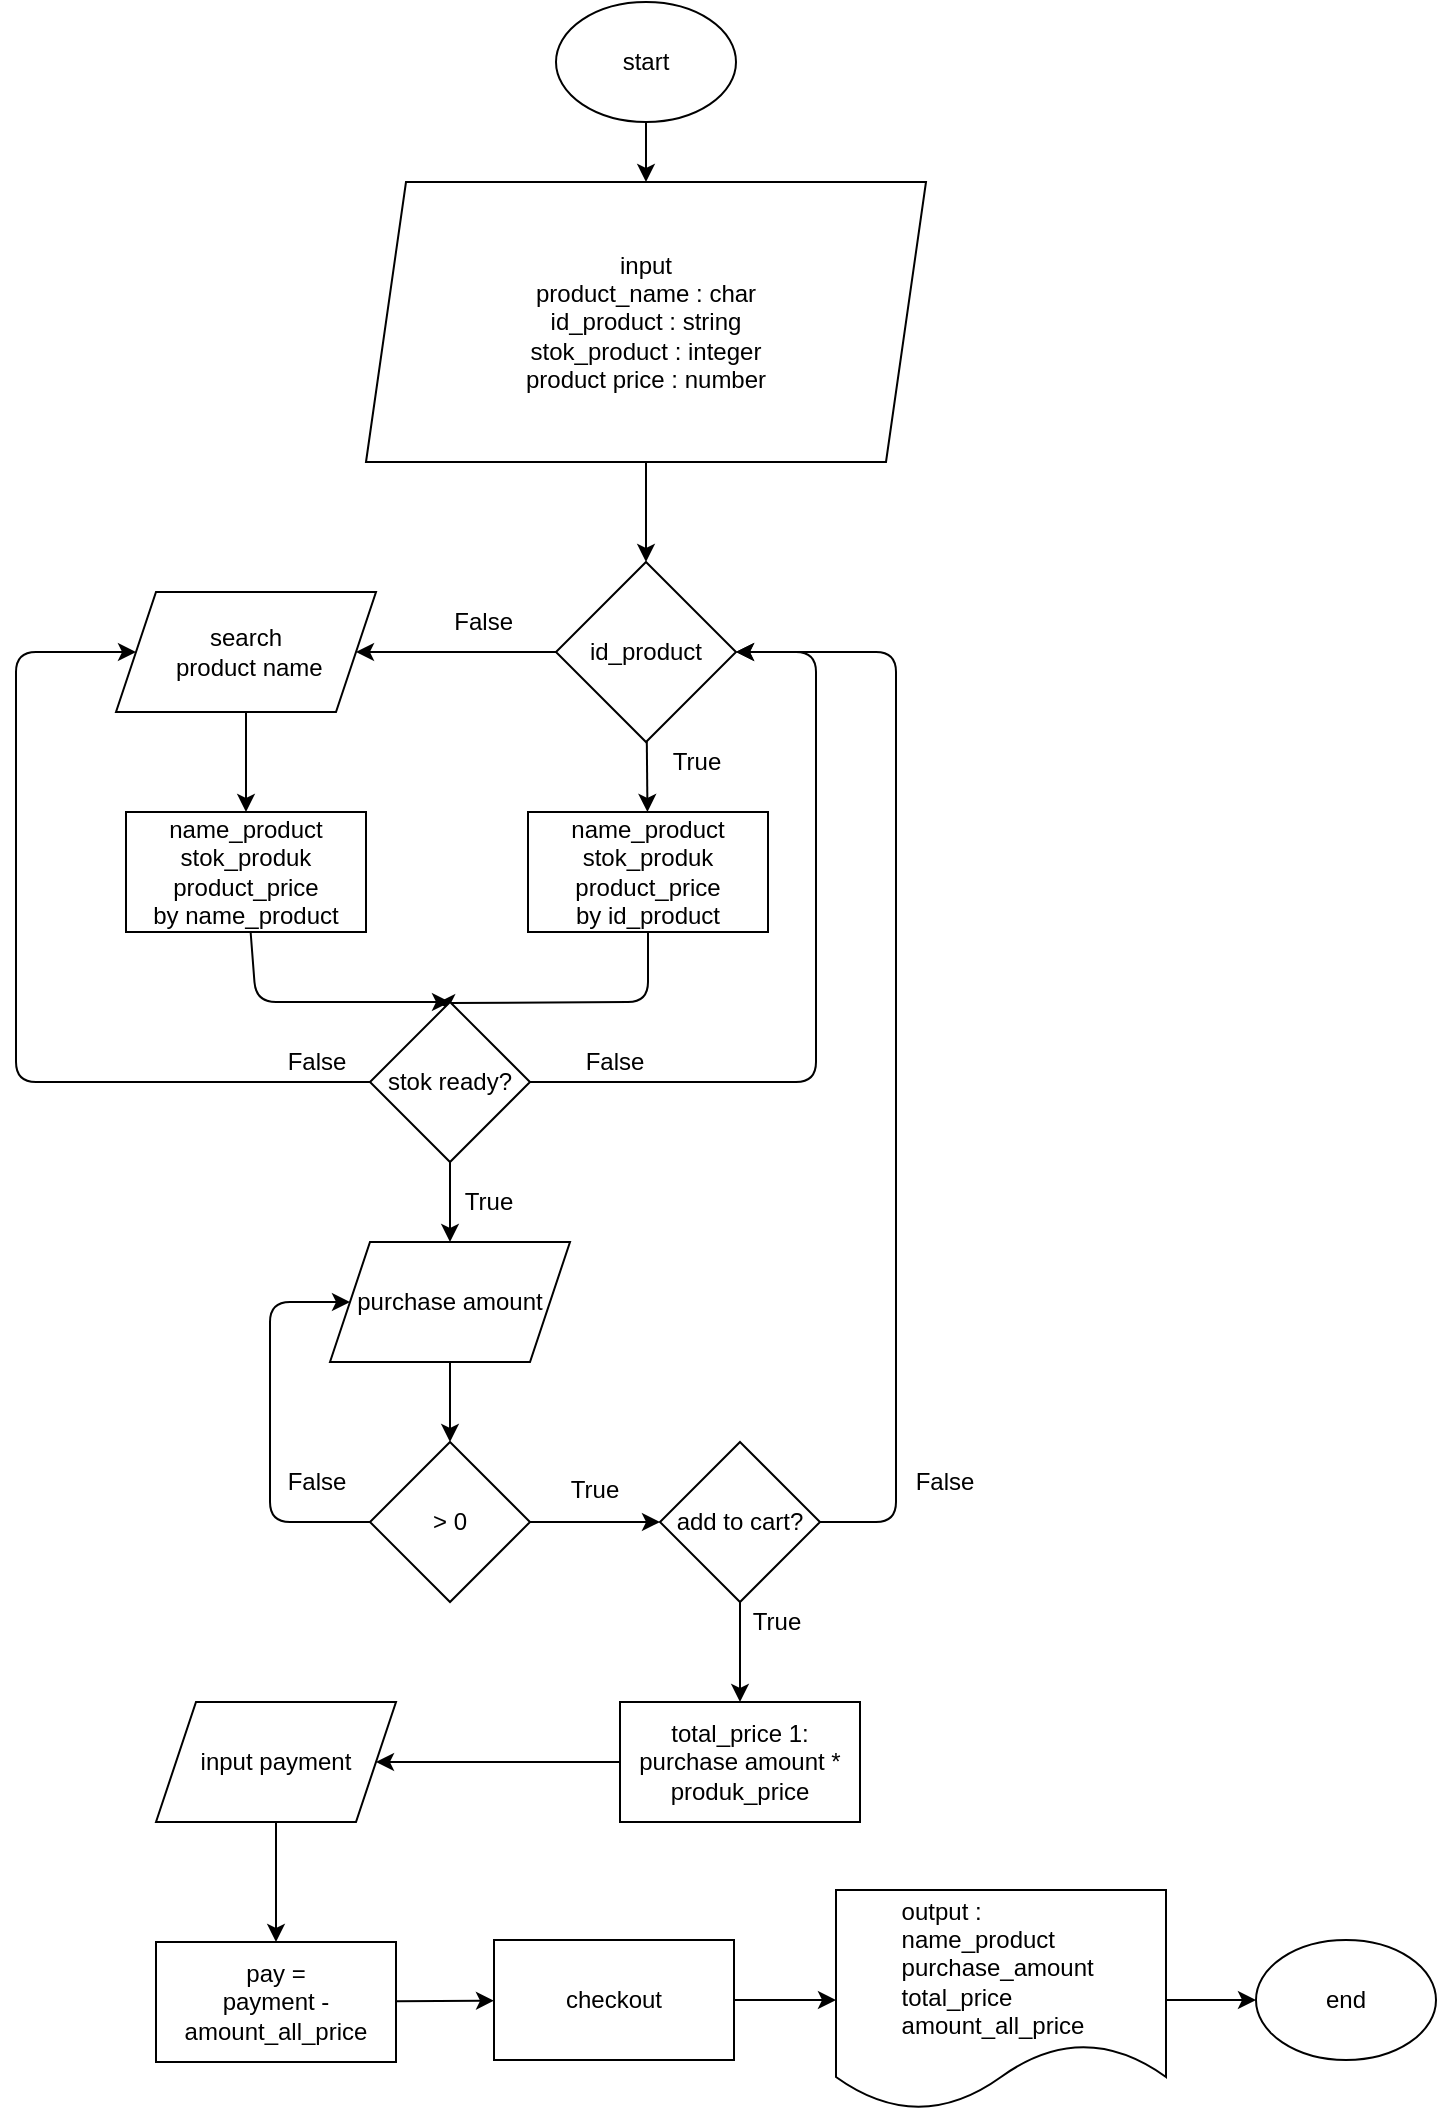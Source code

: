 <mxfile>
    <diagram id="vFHSC5u6L56foAcko3P-" name="Page-1">
        <mxGraphModel dx="1144" dy="520" grid="1" gridSize="10" guides="1" tooltips="1" connect="1" arrows="1" fold="1" page="1" pageScale="1" pageWidth="850" pageHeight="1100" math="0" shadow="0">
            <root>
                <mxCell id="0"/>
                <mxCell id="1" parent="0"/>
                <mxCell id="2" value="" style="edgeStyle=none;html=1;" edge="1" parent="1" source="3" target="5">
                    <mxGeometry relative="1" as="geometry"/>
                </mxCell>
                <mxCell id="3" value="start" style="ellipse;whiteSpace=wrap;html=1;" vertex="1" parent="1">
                    <mxGeometry x="390" y="10" width="90" height="60" as="geometry"/>
                </mxCell>
                <mxCell id="63" value="" style="edgeStyle=none;html=1;" edge="1" parent="1" source="5" target="8">
                    <mxGeometry relative="1" as="geometry"/>
                </mxCell>
                <mxCell id="5" value="input&lt;br&gt;product_name : char&lt;br&gt;id_product : string&lt;br&gt;stok_product : integer&lt;br&gt;&lt;div style=&quot;text-align: justify&quot;&gt;&lt;span&gt;product price : number&lt;/span&gt;&lt;/div&gt;" style="shape=parallelogram;perimeter=parallelogramPerimeter;whiteSpace=wrap;html=1;fixedSize=1;align=center;" vertex="1" parent="1">
                    <mxGeometry x="295" y="100" width="280" height="140" as="geometry"/>
                </mxCell>
                <mxCell id="64" value="" style="edgeStyle=none;html=1;" edge="1" parent="1" source="8" target="22">
                    <mxGeometry relative="1" as="geometry"/>
                </mxCell>
                <mxCell id="67" value="" style="edgeStyle=none;html=1;" edge="1" parent="1" source="8" target="24">
                    <mxGeometry relative="1" as="geometry"/>
                </mxCell>
                <mxCell id="8" value="id_product&lt;br&gt;" style="rhombus;whiteSpace=wrap;html=1;" vertex="1" parent="1">
                    <mxGeometry x="390" y="290" width="90" height="90" as="geometry"/>
                </mxCell>
                <mxCell id="69" value="" style="edgeStyle=none;html=1;" edge="1" parent="1" source="22" target="68">
                    <mxGeometry relative="1" as="geometry"/>
                </mxCell>
                <mxCell id="22" value="search&lt;br&gt;&amp;nbsp;product name" style="shape=parallelogram;perimeter=parallelogramPerimeter;whiteSpace=wrap;html=1;fixedSize=1;" vertex="1" parent="1">
                    <mxGeometry x="170" y="305" width="130" height="60" as="geometry"/>
                </mxCell>
                <mxCell id="72" style="edgeStyle=none;html=1;entryX=0.42;entryY=0.006;entryDx=0;entryDy=0;entryPerimeter=0;" edge="1" parent="1" source="24" target="70">
                    <mxGeometry relative="1" as="geometry">
                        <Array as="points">
                            <mxPoint x="436" y="510"/>
                        </Array>
                    </mxGeometry>
                </mxCell>
                <mxCell id="24" value="name_product&lt;br&gt;stok_produk&lt;br&gt;product_price&lt;br&gt;by id_product" style="rounded=0;whiteSpace=wrap;html=1;" vertex="1" parent="1">
                    <mxGeometry x="376" y="415" width="120" height="60" as="geometry"/>
                </mxCell>
                <mxCell id="29" value="" style="edgeStyle=none;html=1;" edge="1" parent="1" source="30" target="33">
                    <mxGeometry relative="1" as="geometry"/>
                </mxCell>
                <mxCell id="30" value="purchase amount" style="shape=parallelogram;perimeter=parallelogramPerimeter;whiteSpace=wrap;html=1;fixedSize=1;" vertex="1" parent="1">
                    <mxGeometry x="277" y="630" width="120" height="60" as="geometry"/>
                </mxCell>
                <mxCell id="31" style="edgeStyle=none;html=1;entryX=0;entryY=0.5;entryDx=0;entryDy=0;" edge="1" parent="1" source="33" target="30">
                    <mxGeometry relative="1" as="geometry">
                        <Array as="points">
                            <mxPoint x="247" y="770"/>
                            <mxPoint x="247" y="660"/>
                        </Array>
                    </mxGeometry>
                </mxCell>
                <mxCell id="79" value="" style="edgeStyle=none;html=1;" edge="1" parent="1" source="33" target="78">
                    <mxGeometry relative="1" as="geometry"/>
                </mxCell>
                <mxCell id="33" value="&amp;gt; 0" style="rhombus;whiteSpace=wrap;html=1;" vertex="1" parent="1">
                    <mxGeometry x="297" y="730" width="80" height="80" as="geometry"/>
                </mxCell>
                <mxCell id="56" value="" style="edgeStyle=none;html=1;" edge="1" parent="1" source="57" target="59">
                    <mxGeometry relative="1" as="geometry"/>
                </mxCell>
                <mxCell id="57" value="input payment" style="shape=parallelogram;perimeter=parallelogramPerimeter;whiteSpace=wrap;html=1;fixedSize=1;" vertex="1" parent="1">
                    <mxGeometry x="190" y="860" width="120" height="60" as="geometry"/>
                </mxCell>
                <mxCell id="91" value="" style="edgeStyle=none;html=1;" edge="1" parent="1" source="59" target="90">
                    <mxGeometry relative="1" as="geometry"/>
                </mxCell>
                <mxCell id="59" value="pay =&lt;br&gt;payment - amount_all_price" style="rounded=0;whiteSpace=wrap;html=1;" vertex="1" parent="1">
                    <mxGeometry x="190" y="980" width="120" height="60" as="geometry"/>
                </mxCell>
                <mxCell id="60" value="" style="edgeStyle=none;html=1;" edge="1" parent="1" source="61" target="62">
                    <mxGeometry relative="1" as="geometry"/>
                </mxCell>
                <mxCell id="61" value="&lt;div style=&quot;text-align: justify&quot;&gt;&lt;span&gt;output :&lt;/span&gt;&lt;/div&gt;&lt;span&gt;&lt;div style=&quot;text-align: justify&quot;&gt;&lt;span&gt;name_product&lt;/span&gt;&lt;/div&gt;&lt;/span&gt;&lt;span&gt;&lt;div style=&quot;text-align: justify&quot;&gt;&lt;span&gt;purchase_amount&amp;nbsp;&lt;/span&gt;&lt;/div&gt;&lt;/span&gt;&lt;span&gt;&lt;div style=&quot;text-align: justify&quot;&gt;&lt;span&gt;total_price&lt;/span&gt;&lt;/div&gt;&lt;div style=&quot;text-align: justify&quot;&gt;&lt;span&gt;amount_all_price&lt;/span&gt;&lt;/div&gt;&lt;/span&gt;" style="shape=document;whiteSpace=wrap;html=1;boundedLbl=1;" vertex="1" parent="1">
                    <mxGeometry x="530" y="954" width="165" height="110" as="geometry"/>
                </mxCell>
                <mxCell id="62" value="end" style="ellipse;whiteSpace=wrap;html=1;" vertex="1" parent="1">
                    <mxGeometry x="740" y="979" width="90" height="60" as="geometry"/>
                </mxCell>
                <mxCell id="65" value="True" style="text;html=1;align=center;verticalAlign=middle;resizable=0;points=[];autosize=1;strokeColor=none;fillColor=none;" vertex="1" parent="1">
                    <mxGeometry x="440" y="380" width="40" height="20" as="geometry"/>
                </mxCell>
                <mxCell id="66" value="False&amp;nbsp;" style="text;html=1;align=center;verticalAlign=middle;resizable=0;points=[];autosize=1;strokeColor=none;fillColor=none;" vertex="1" parent="1">
                    <mxGeometry x="330" y="310" width="50" height="20" as="geometry"/>
                </mxCell>
                <mxCell id="71" style="edgeStyle=none;html=1;entryX=0.5;entryY=0;entryDx=0;entryDy=0;" edge="1" parent="1" source="68" target="70">
                    <mxGeometry relative="1" as="geometry">
                        <Array as="points">
                            <mxPoint x="240" y="510"/>
                        </Array>
                    </mxGeometry>
                </mxCell>
                <mxCell id="68" value="&lt;span&gt;name_product&lt;/span&gt;&lt;br&gt;&lt;span&gt;stok_produk&lt;/span&gt;&lt;br&gt;&lt;span&gt;product_price&lt;/span&gt;&lt;br&gt;&lt;span&gt;by name_product&lt;/span&gt;" style="rounded=0;whiteSpace=wrap;html=1;" vertex="1" parent="1">
                    <mxGeometry x="175" y="415" width="120" height="60" as="geometry"/>
                </mxCell>
                <mxCell id="73" value="" style="edgeStyle=none;html=1;" edge="1" parent="1" source="70" target="30">
                    <mxGeometry relative="1" as="geometry"/>
                </mxCell>
                <mxCell id="74" style="edgeStyle=none;html=1;entryX=0;entryY=0.5;entryDx=0;entryDy=0;" edge="1" parent="1" source="70" target="22">
                    <mxGeometry relative="1" as="geometry">
                        <Array as="points">
                            <mxPoint x="120" y="550"/>
                            <mxPoint x="120" y="335"/>
                        </Array>
                    </mxGeometry>
                </mxCell>
                <mxCell id="75" style="edgeStyle=none;html=1;entryX=1;entryY=0.5;entryDx=0;entryDy=0;" edge="1" parent="1" source="70" target="8">
                    <mxGeometry relative="1" as="geometry">
                        <Array as="points">
                            <mxPoint x="520" y="550"/>
                            <mxPoint x="520" y="335"/>
                        </Array>
                    </mxGeometry>
                </mxCell>
                <mxCell id="70" value="stok ready?" style="rhombus;whiteSpace=wrap;html=1;" vertex="1" parent="1">
                    <mxGeometry x="297" y="510" width="80" height="80" as="geometry"/>
                </mxCell>
                <mxCell id="76" value="False" style="text;html=1;align=center;verticalAlign=middle;resizable=0;points=[];autosize=1;strokeColor=none;fillColor=none;" vertex="1" parent="1">
                    <mxGeometry x="250" y="740" width="40" height="20" as="geometry"/>
                </mxCell>
                <mxCell id="81" style="edgeStyle=none;html=1;entryX=1;entryY=0.5;entryDx=0;entryDy=0;" edge="1" parent="1" source="78" target="8">
                    <mxGeometry relative="1" as="geometry">
                        <Array as="points">
                            <mxPoint x="560" y="770"/>
                            <mxPoint x="560" y="335"/>
                        </Array>
                    </mxGeometry>
                </mxCell>
                <mxCell id="84" value="" style="edgeStyle=none;html=1;" edge="1" parent="1" source="78" target="83">
                    <mxGeometry relative="1" as="geometry"/>
                </mxCell>
                <mxCell id="78" value="add to cart?" style="rhombus;whiteSpace=wrap;html=1;" vertex="1" parent="1">
                    <mxGeometry x="442" y="730" width="80" height="80" as="geometry"/>
                </mxCell>
                <mxCell id="80" value="True" style="text;html=1;align=center;verticalAlign=middle;resizable=0;points=[];autosize=1;strokeColor=none;fillColor=none;" vertex="1" parent="1">
                    <mxGeometry x="389" y="744" width="40" height="20" as="geometry"/>
                </mxCell>
                <mxCell id="82" value="False" style="text;html=1;align=center;verticalAlign=middle;resizable=0;points=[];autosize=1;strokeColor=none;fillColor=none;" vertex="1" parent="1">
                    <mxGeometry x="564" y="740" width="40" height="20" as="geometry"/>
                </mxCell>
                <mxCell id="89" value="" style="edgeStyle=none;html=1;" edge="1" parent="1" source="83" target="57">
                    <mxGeometry relative="1" as="geometry"/>
                </mxCell>
                <mxCell id="83" value="&lt;span&gt;total_price 1: purchase amount * produk_price&lt;/span&gt;" style="rounded=0;whiteSpace=wrap;html=1;" vertex="1" parent="1">
                    <mxGeometry x="422" y="860" width="120" height="60" as="geometry"/>
                </mxCell>
                <mxCell id="85" value="True" style="text;html=1;align=center;verticalAlign=middle;resizable=0;points=[];autosize=1;strokeColor=none;fillColor=none;" vertex="1" parent="1">
                    <mxGeometry x="336" y="600" width="40" height="20" as="geometry"/>
                </mxCell>
                <mxCell id="86" value="False" style="text;html=1;align=center;verticalAlign=middle;resizable=0;points=[];autosize=1;strokeColor=none;fillColor=none;" vertex="1" parent="1">
                    <mxGeometry x="399" y="530" width="40" height="20" as="geometry"/>
                </mxCell>
                <mxCell id="87" value="False" style="text;html=1;align=center;verticalAlign=middle;resizable=0;points=[];autosize=1;strokeColor=none;fillColor=none;" vertex="1" parent="1">
                    <mxGeometry x="250" y="530" width="40" height="20" as="geometry"/>
                </mxCell>
                <mxCell id="88" value="True" style="text;html=1;align=center;verticalAlign=middle;resizable=0;points=[];autosize=1;strokeColor=none;fillColor=none;" vertex="1" parent="1">
                    <mxGeometry x="480" y="810" width="40" height="20" as="geometry"/>
                </mxCell>
                <mxCell id="92" value="" style="edgeStyle=none;html=1;" edge="1" parent="1" source="90" target="61">
                    <mxGeometry relative="1" as="geometry"/>
                </mxCell>
                <mxCell id="90" value="checkout" style="rounded=0;whiteSpace=wrap;html=1;" vertex="1" parent="1">
                    <mxGeometry x="359" y="979" width="120" height="60" as="geometry"/>
                </mxCell>
            </root>
        </mxGraphModel>
    </diagram>
</mxfile>